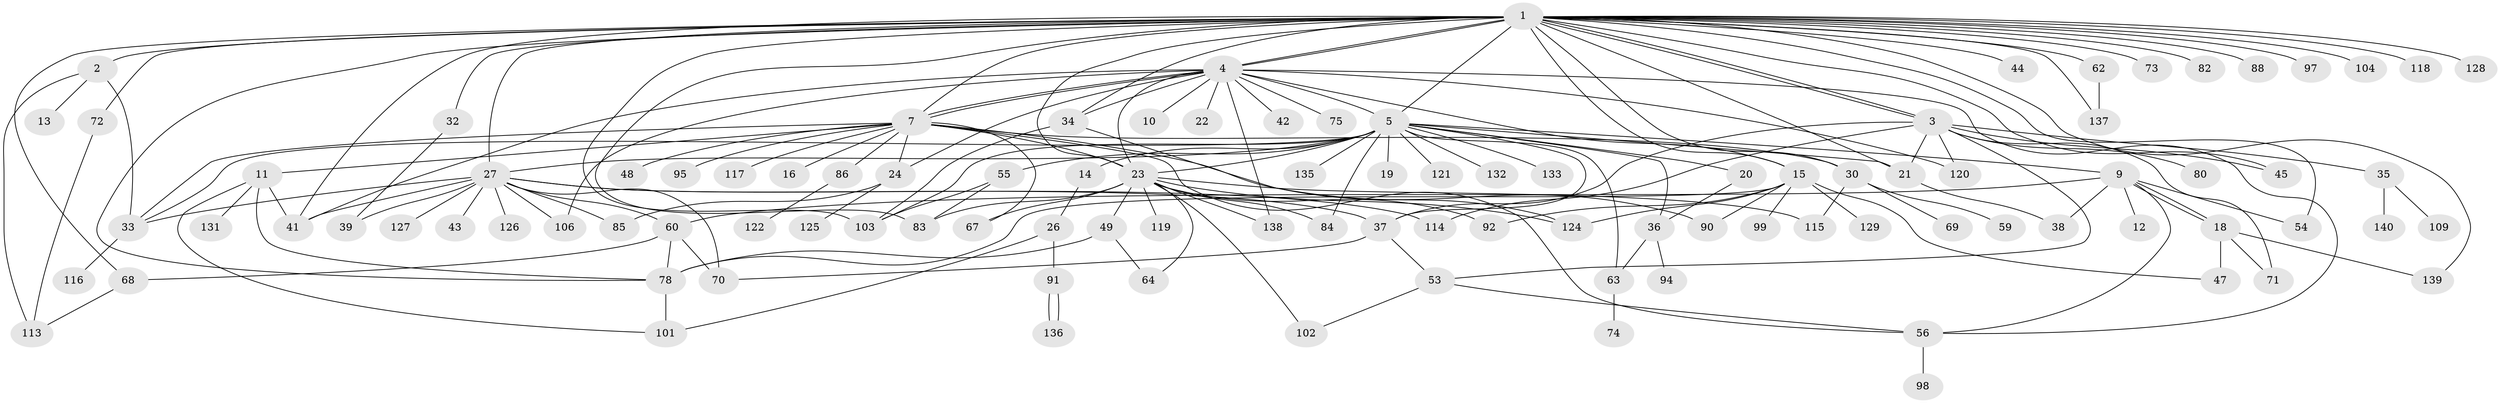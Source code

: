 // original degree distribution, {31: 0.007142857142857143, 5: 0.05714285714285714, 10: 0.007142857142857143, 20: 0.007142857142857143, 22: 0.007142857142857143, 1: 0.35714285714285715, 17: 0.007142857142857143, 3: 0.15, 9: 0.014285714285714285, 2: 0.29285714285714287, 7: 0.007142857142857143, 4: 0.05, 14: 0.007142857142857143, 12: 0.007142857142857143, 6: 0.02142857142857143}
// Generated by graph-tools (version 1.1) at 2025/11/02/27/25 16:11:09]
// undirected, 105 vertices, 174 edges
graph export_dot {
graph [start="1"]
  node [color=gray90,style=filled];
  1 [super="+25"];
  2 [super="+52"];
  3 [super="+46"];
  4 [super="+6"];
  5 [super="+8"];
  7 [super="+57"];
  9 [super="+108"];
  10;
  11;
  12;
  13;
  14;
  15 [super="+17"];
  16 [super="+111"];
  18 [super="+77"];
  19;
  20;
  21 [super="+29"];
  22;
  23 [super="+76"];
  24 [super="+107"];
  26 [super="+51"];
  27 [super="+28"];
  30 [super="+31"];
  32;
  33 [super="+134"];
  34 [super="+79"];
  35 [super="+96"];
  36 [super="+40"];
  37 [super="+50"];
  38 [super="+105"];
  39;
  41 [super="+123"];
  42;
  43;
  44;
  45;
  47;
  48;
  49;
  53 [super="+61"];
  54 [super="+65"];
  55;
  56 [super="+58"];
  59;
  60;
  62;
  63 [super="+66"];
  64;
  67 [super="+100"];
  68 [super="+81"];
  69 [super="+93"];
  70;
  71 [super="+112"];
  72;
  73;
  74;
  75;
  78 [super="+89"];
  80;
  82 [super="+87"];
  83 [super="+130"];
  84;
  85;
  86 [super="+110"];
  88;
  90;
  91;
  92;
  94;
  95;
  97;
  98;
  99;
  101;
  102;
  103;
  104;
  106;
  109;
  113;
  114;
  115;
  116;
  117;
  118;
  119;
  120;
  121;
  122;
  124;
  125;
  126;
  127;
  128;
  129;
  131;
  132;
  133;
  135;
  136;
  137;
  138;
  139;
  140;
  1 -- 2 [weight=2];
  1 -- 3;
  1 -- 3;
  1 -- 4;
  1 -- 4;
  1 -- 5 [weight=2];
  1 -- 15;
  1 -- 21;
  1 -- 30;
  1 -- 41 [weight=2];
  1 -- 44;
  1 -- 45;
  1 -- 54;
  1 -- 62;
  1 -- 68;
  1 -- 72;
  1 -- 82;
  1 -- 83;
  1 -- 88;
  1 -- 97;
  1 -- 103;
  1 -- 104;
  1 -- 128;
  1 -- 137;
  1 -- 32;
  1 -- 7;
  1 -- 73;
  1 -- 139;
  1 -- 118;
  1 -- 23;
  1 -- 27;
  1 -- 34;
  1 -- 78;
  2 -- 13;
  2 -- 33;
  2 -- 113;
  3 -- 21;
  3 -- 35;
  3 -- 45;
  3 -- 71;
  3 -- 80;
  3 -- 114;
  3 -- 120;
  3 -- 53;
  3 -- 37;
  4 -- 5;
  4 -- 7;
  4 -- 7;
  4 -- 10;
  4 -- 15;
  4 -- 22;
  4 -- 23;
  4 -- 24;
  4 -- 34;
  4 -- 41;
  4 -- 42;
  4 -- 75;
  4 -- 106;
  4 -- 120;
  4 -- 138;
  4 -- 56;
  5 -- 9;
  5 -- 14;
  5 -- 19;
  5 -- 20;
  5 -- 23;
  5 -- 27;
  5 -- 33 [weight=3];
  5 -- 36;
  5 -- 63;
  5 -- 84;
  5 -- 103;
  5 -- 121;
  5 -- 132;
  5 -- 133;
  5 -- 135;
  5 -- 37;
  5 -- 55;
  5 -- 21;
  7 -- 11;
  7 -- 16;
  7 -- 23;
  7 -- 30;
  7 -- 33;
  7 -- 48;
  7 -- 86;
  7 -- 90;
  7 -- 95;
  7 -- 117;
  7 -- 24;
  7 -- 67;
  7 -- 56;
  9 -- 12;
  9 -- 18;
  9 -- 18;
  9 -- 38;
  9 -- 56;
  9 -- 60;
  9 -- 54;
  11 -- 41;
  11 -- 78;
  11 -- 101;
  11 -- 131;
  14 -- 26;
  15 -- 78;
  15 -- 99;
  15 -- 124;
  15 -- 129;
  15 -- 90;
  15 -- 92;
  15 -- 47;
  18 -- 47;
  18 -- 139;
  18 -- 71;
  20 -- 36;
  21 -- 38;
  23 -- 49;
  23 -- 64;
  23 -- 67;
  23 -- 84;
  23 -- 102;
  23 -- 115;
  23 -- 119;
  23 -- 124;
  23 -- 138;
  23 -- 92;
  23 -- 83;
  24 -- 125;
  24 -- 85;
  26 -- 91;
  26 -- 101;
  27 -- 70;
  27 -- 127;
  27 -- 37;
  27 -- 39;
  27 -- 41;
  27 -- 106;
  27 -- 43;
  27 -- 114;
  27 -- 85;
  27 -- 60;
  27 -- 126;
  27 -- 33;
  30 -- 59;
  30 -- 69;
  30 -- 115;
  32 -- 39;
  33 -- 116;
  34 -- 124;
  34 -- 103;
  35 -- 109;
  35 -- 140;
  36 -- 94;
  36 -- 63;
  37 -- 53;
  37 -- 70;
  49 -- 64;
  49 -- 78;
  53 -- 102;
  53 -- 56;
  55 -- 83;
  55 -- 103;
  56 -- 98;
  60 -- 70;
  60 -- 68;
  60 -- 78;
  62 -- 137;
  63 -- 74;
  68 -- 113;
  72 -- 113;
  78 -- 101;
  86 -- 122;
  91 -- 136;
  91 -- 136;
}
